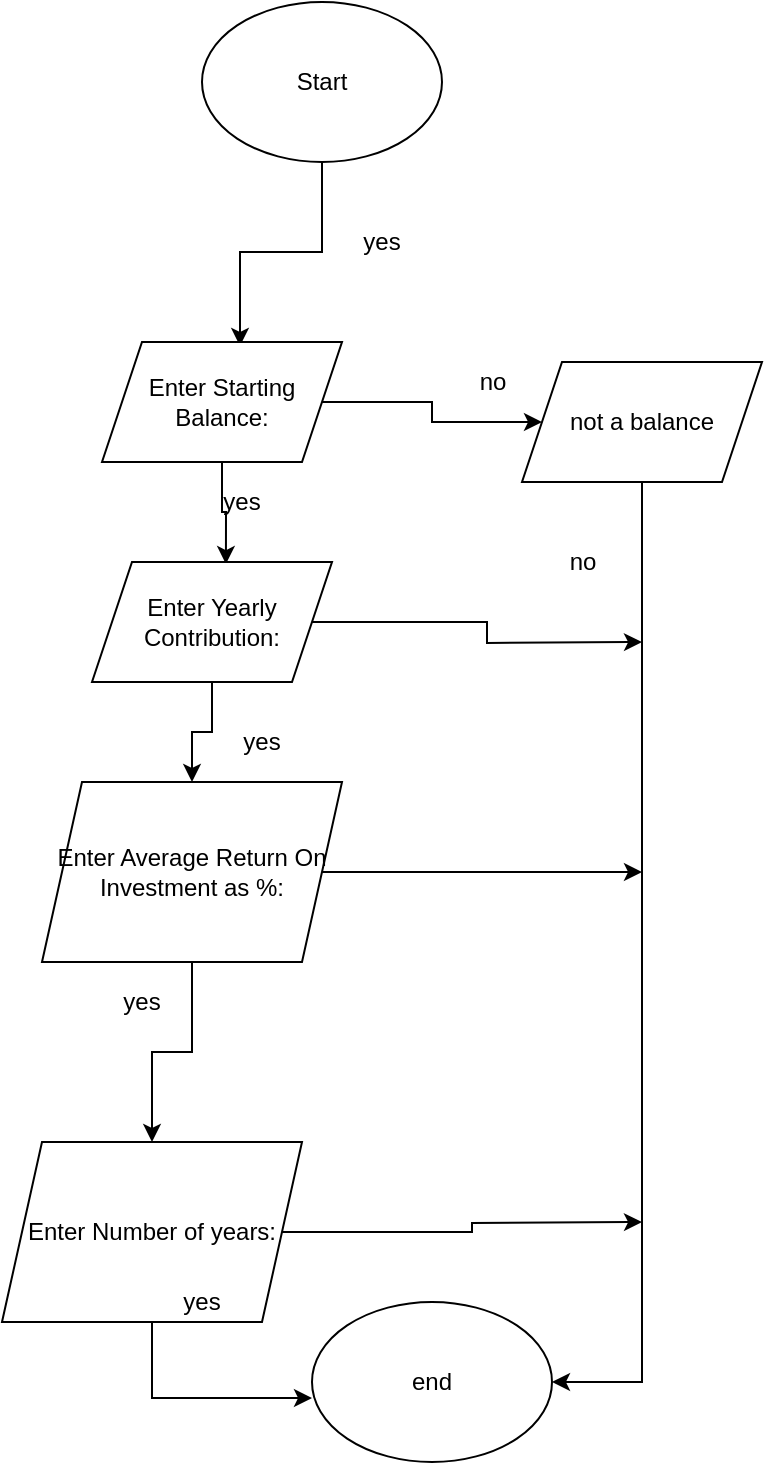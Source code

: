 <mxfile version="13.6.10" type="github">
  <diagram id="xkPVVU98Jwx8Gxr5zT9T" name="Page-1">
    <mxGraphModel dx="868" dy="479" grid="1" gridSize="10" guides="1" tooltips="1" connect="1" arrows="1" fold="1" page="1" pageScale="1" pageWidth="850" pageHeight="1100" math="0" shadow="0">
      <root>
        <mxCell id="0" />
        <mxCell id="1" parent="0" />
        <mxCell id="MTbE8OdjCK04OEq8-i73-8" style="edgeStyle=orthogonalEdgeStyle;rounded=0;orthogonalLoop=1;jettySize=auto;html=1;exitX=0.5;exitY=1;exitDx=0;exitDy=0;entryX=0.575;entryY=0.033;entryDx=0;entryDy=0;entryPerimeter=0;" edge="1" parent="1" source="MTbE8OdjCK04OEq8-i73-1" target="MTbE8OdjCK04OEq8-i73-2">
          <mxGeometry relative="1" as="geometry" />
        </mxCell>
        <mxCell id="MTbE8OdjCK04OEq8-i73-1" value="Start" style="ellipse;whiteSpace=wrap;html=1;" vertex="1" parent="1">
          <mxGeometry x="110" y="10" width="120" height="80" as="geometry" />
        </mxCell>
        <mxCell id="MTbE8OdjCK04OEq8-i73-7" style="edgeStyle=orthogonalEdgeStyle;rounded=0;orthogonalLoop=1;jettySize=auto;html=1;exitX=1;exitY=0.5;exitDx=0;exitDy=0;entryX=0;entryY=0.5;entryDx=0;entryDy=0;" edge="1" parent="1" source="MTbE8OdjCK04OEq8-i73-2" target="MTbE8OdjCK04OEq8-i73-6">
          <mxGeometry relative="1" as="geometry" />
        </mxCell>
        <mxCell id="MTbE8OdjCK04OEq8-i73-14" style="edgeStyle=orthogonalEdgeStyle;rounded=0;orthogonalLoop=1;jettySize=auto;html=1;exitX=0.5;exitY=1;exitDx=0;exitDy=0;entryX=0.558;entryY=0.017;entryDx=0;entryDy=0;entryPerimeter=0;" edge="1" parent="1" source="MTbE8OdjCK04OEq8-i73-2" target="MTbE8OdjCK04OEq8-i73-13">
          <mxGeometry relative="1" as="geometry" />
        </mxCell>
        <mxCell id="MTbE8OdjCK04OEq8-i73-2" value="Enter Starting Balance:" style="shape=parallelogram;perimeter=parallelogramPerimeter;whiteSpace=wrap;html=1;fixedSize=1;" vertex="1" parent="1">
          <mxGeometry x="60" y="180" width="120" height="60" as="geometry" />
        </mxCell>
        <mxCell id="MTbE8OdjCK04OEq8-i73-12" style="edgeStyle=orthogonalEdgeStyle;rounded=0;orthogonalLoop=1;jettySize=auto;html=1;entryX=1;entryY=0.5;entryDx=0;entryDy=0;" edge="1" parent="1" source="MTbE8OdjCK04OEq8-i73-6" target="MTbE8OdjCK04OEq8-i73-11">
          <mxGeometry relative="1" as="geometry" />
        </mxCell>
        <mxCell id="MTbE8OdjCK04OEq8-i73-6" value="not a balance" style="shape=parallelogram;perimeter=parallelogramPerimeter;whiteSpace=wrap;html=1;fixedSize=1;" vertex="1" parent="1">
          <mxGeometry x="270" y="190" width="120" height="60" as="geometry" />
        </mxCell>
        <mxCell id="MTbE8OdjCK04OEq8-i73-9" value="yes" style="text;html=1;strokeColor=none;fillColor=none;align=center;verticalAlign=middle;whiteSpace=wrap;rounded=0;" vertex="1" parent="1">
          <mxGeometry x="180" y="120" width="40" height="20" as="geometry" />
        </mxCell>
        <mxCell id="MTbE8OdjCK04OEq8-i73-10" value="&lt;div&gt;no&lt;/div&gt;" style="text;html=1;align=center;verticalAlign=middle;resizable=0;points=[];autosize=1;" vertex="1" parent="1">
          <mxGeometry x="285" y="280" width="30" height="20" as="geometry" />
        </mxCell>
        <mxCell id="MTbE8OdjCK04OEq8-i73-11" value="end " style="ellipse;whiteSpace=wrap;html=1;" vertex="1" parent="1">
          <mxGeometry x="165" y="660" width="120" height="80" as="geometry" />
        </mxCell>
        <mxCell id="MTbE8OdjCK04OEq8-i73-18" style="edgeStyle=orthogonalEdgeStyle;rounded=0;orthogonalLoop=1;jettySize=auto;html=1;exitX=0.5;exitY=1;exitDx=0;exitDy=0;" edge="1" parent="1" source="MTbE8OdjCK04OEq8-i73-13" target="MTbE8OdjCK04OEq8-i73-17">
          <mxGeometry relative="1" as="geometry" />
        </mxCell>
        <mxCell id="MTbE8OdjCK04OEq8-i73-29" style="edgeStyle=orthogonalEdgeStyle;rounded=0;orthogonalLoop=1;jettySize=auto;html=1;exitX=1;exitY=0.5;exitDx=0;exitDy=0;" edge="1" parent="1" source="MTbE8OdjCK04OEq8-i73-13">
          <mxGeometry relative="1" as="geometry">
            <mxPoint x="330" y="330" as="targetPoint" />
          </mxGeometry>
        </mxCell>
        <mxCell id="MTbE8OdjCK04OEq8-i73-13" value="Enter Yearly Contribution:" style="shape=parallelogram;perimeter=parallelogramPerimeter;whiteSpace=wrap;html=1;fixedSize=1;" vertex="1" parent="1">
          <mxGeometry x="55" y="290" width="120" height="60" as="geometry" />
        </mxCell>
        <mxCell id="MTbE8OdjCK04OEq8-i73-15" value="&lt;div&gt;no&lt;/div&gt;" style="text;html=1;align=center;verticalAlign=middle;resizable=0;points=[];autosize=1;" vertex="1" parent="1">
          <mxGeometry x="240" y="190" width="30" height="20" as="geometry" />
        </mxCell>
        <mxCell id="MTbE8OdjCK04OEq8-i73-16" value="yes" style="text;html=1;strokeColor=none;fillColor=none;align=center;verticalAlign=middle;whiteSpace=wrap;rounded=0;" vertex="1" parent="1">
          <mxGeometry x="110" y="250" width="40" height="20" as="geometry" />
        </mxCell>
        <mxCell id="MTbE8OdjCK04OEq8-i73-23" style="edgeStyle=orthogonalEdgeStyle;rounded=0;orthogonalLoop=1;jettySize=auto;html=1;exitX=0.5;exitY=1;exitDx=0;exitDy=0;entryX=0.5;entryY=0;entryDx=0;entryDy=0;" edge="1" parent="1" source="MTbE8OdjCK04OEq8-i73-17" target="MTbE8OdjCK04OEq8-i73-22">
          <mxGeometry relative="1" as="geometry" />
        </mxCell>
        <mxCell id="MTbE8OdjCK04OEq8-i73-30" style="edgeStyle=orthogonalEdgeStyle;rounded=0;orthogonalLoop=1;jettySize=auto;html=1;exitX=1;exitY=0.5;exitDx=0;exitDy=0;" edge="1" parent="1" source="MTbE8OdjCK04OEq8-i73-17">
          <mxGeometry relative="1" as="geometry">
            <mxPoint x="330" y="445" as="targetPoint" />
          </mxGeometry>
        </mxCell>
        <mxCell id="MTbE8OdjCK04OEq8-i73-17" value="Enter Average Return On Investment as %:" style="shape=parallelogram;perimeter=parallelogramPerimeter;whiteSpace=wrap;html=1;fixedSize=1;" vertex="1" parent="1">
          <mxGeometry x="30" y="400" width="150" height="90" as="geometry" />
        </mxCell>
        <mxCell id="MTbE8OdjCK04OEq8-i73-19" value="yes" style="text;html=1;strokeColor=none;fillColor=none;align=center;verticalAlign=middle;whiteSpace=wrap;rounded=0;" vertex="1" parent="1">
          <mxGeometry x="120" y="370" width="40" height="20" as="geometry" />
        </mxCell>
        <mxCell id="MTbE8OdjCK04OEq8-i73-25" style="edgeStyle=orthogonalEdgeStyle;rounded=0;orthogonalLoop=1;jettySize=auto;html=1;exitX=0.5;exitY=1;exitDx=0;exitDy=0;entryX=0;entryY=0.6;entryDx=0;entryDy=0;entryPerimeter=0;" edge="1" parent="1" source="MTbE8OdjCK04OEq8-i73-22" target="MTbE8OdjCK04OEq8-i73-11">
          <mxGeometry relative="1" as="geometry">
            <mxPoint x="150" y="1090" as="targetPoint" />
          </mxGeometry>
        </mxCell>
        <mxCell id="MTbE8OdjCK04OEq8-i73-31" style="edgeStyle=orthogonalEdgeStyle;rounded=0;orthogonalLoop=1;jettySize=auto;html=1;" edge="1" parent="1" source="MTbE8OdjCK04OEq8-i73-22">
          <mxGeometry relative="1" as="geometry">
            <mxPoint x="330" y="620" as="targetPoint" />
          </mxGeometry>
        </mxCell>
        <mxCell id="MTbE8OdjCK04OEq8-i73-22" value="Enter Number of years:" style="shape=parallelogram;perimeter=parallelogramPerimeter;whiteSpace=wrap;html=1;fixedSize=1;" vertex="1" parent="1">
          <mxGeometry x="10" y="580" width="150" height="90" as="geometry" />
        </mxCell>
        <mxCell id="MTbE8OdjCK04OEq8-i73-26" value="yes" style="text;html=1;strokeColor=none;fillColor=none;align=center;verticalAlign=middle;whiteSpace=wrap;rounded=0;" vertex="1" parent="1">
          <mxGeometry x="60" y="500" width="40" height="20" as="geometry" />
        </mxCell>
        <mxCell id="MTbE8OdjCK04OEq8-i73-27" value="yes" style="text;html=1;strokeColor=none;fillColor=none;align=center;verticalAlign=middle;whiteSpace=wrap;rounded=0;" vertex="1" parent="1">
          <mxGeometry x="90" y="650" width="40" height="20" as="geometry" />
        </mxCell>
      </root>
    </mxGraphModel>
  </diagram>
</mxfile>
